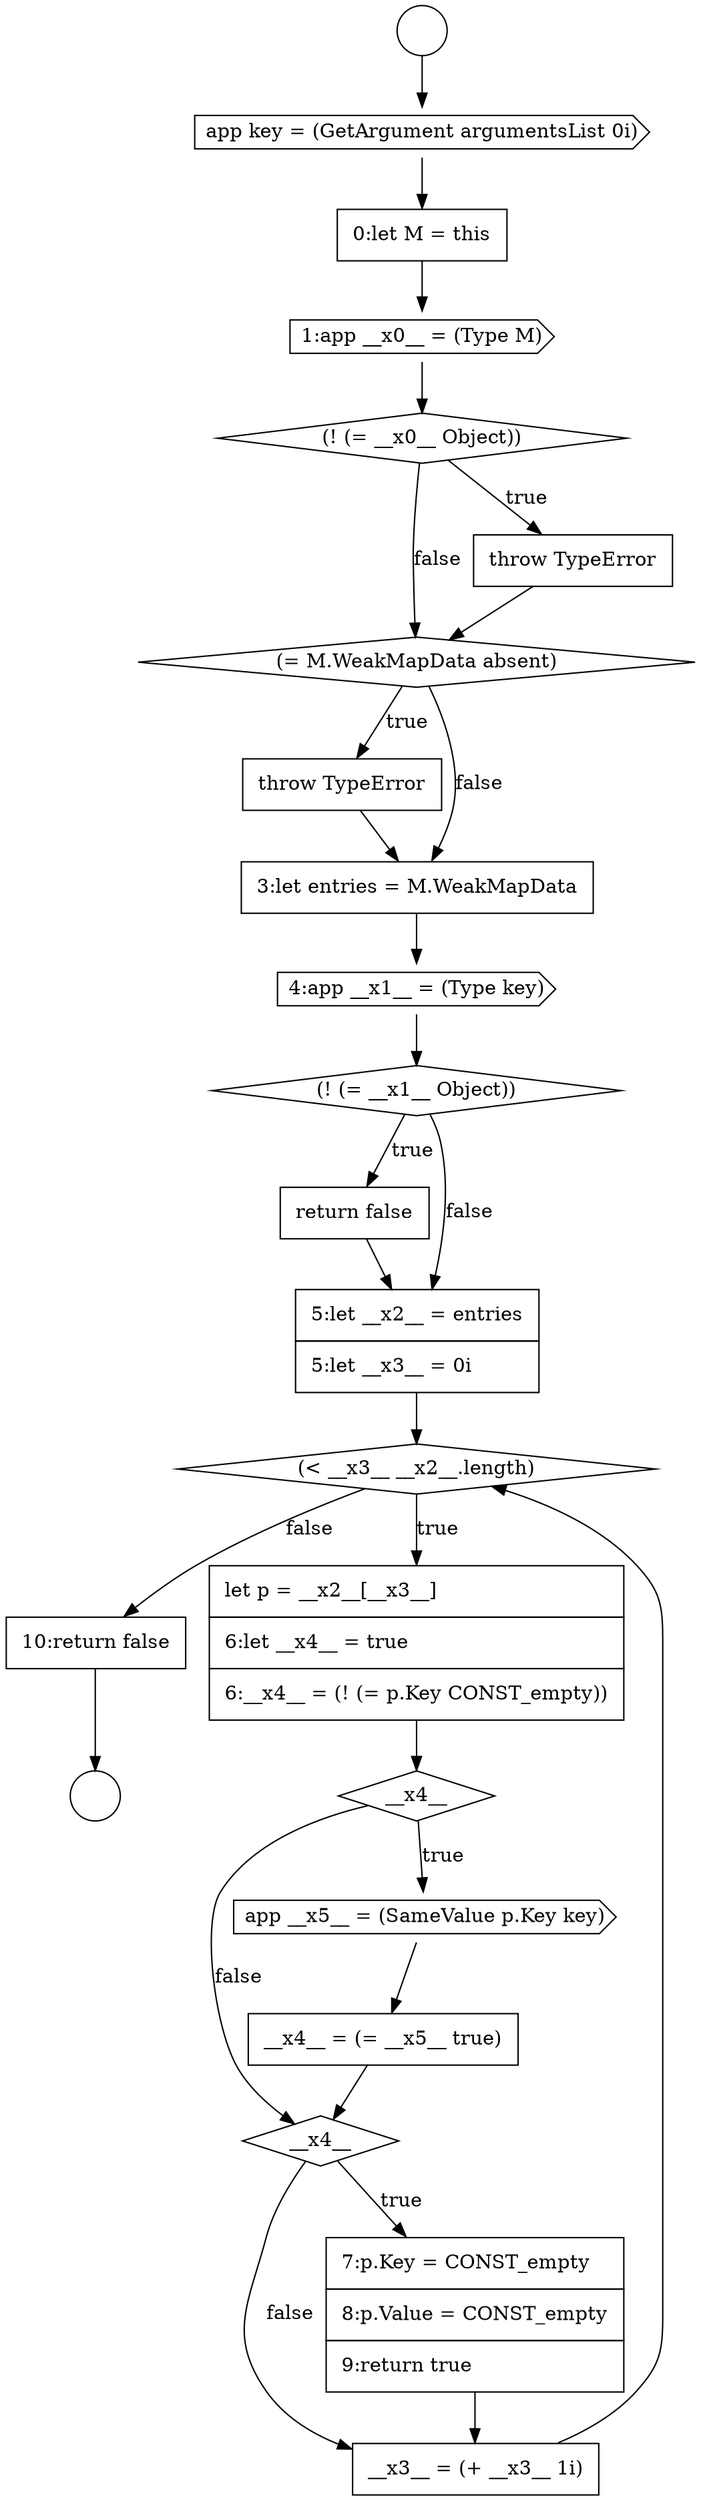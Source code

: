digraph {
  node15975 [shape=diamond, label=<<font color="black">(= M.WeakMapData absent)</font>> color="black" fillcolor="white" style=filled]
  node15986 [shape=none, margin=0, label=<<font color="black">
    <table border="0" cellborder="1" cellspacing="0" cellpadding="10">
      <tr><td align="left">__x4__ = (= __x5__ true)</td></tr>
    </table>
  </font>> color="black" fillcolor="white" style=filled]
  node15979 [shape=diamond, label=<<font color="black">(! (= __x1__ Object))</font>> color="black" fillcolor="white" style=filled]
  node15984 [shape=diamond, label=<<font color="black">__x4__</font>> color="black" fillcolor="white" style=filled]
  node15987 [shape=diamond, label=<<font color="black">__x4__</font>> color="black" fillcolor="white" style=filled]
  node15972 [shape=cds, label=<<font color="black">1:app __x0__ = (Type M)</font>> color="black" fillcolor="white" style=filled]
  node15976 [shape=none, margin=0, label=<<font color="black">
    <table border="0" cellborder="1" cellspacing="0" cellpadding="10">
      <tr><td align="left">throw TypeError</td></tr>
    </table>
  </font>> color="black" fillcolor="white" style=filled]
  node15968 [shape=circle label=" " color="black" fillcolor="white" style=filled]
  node15973 [shape=diamond, label=<<font color="black">(! (= __x0__ Object))</font>> color="black" fillcolor="white" style=filled]
  node15969 [shape=circle label=" " color="black" fillcolor="white" style=filled]
  node15982 [shape=diamond, label=<<font color="black">(&lt; __x3__ __x2__.length)</font>> color="black" fillcolor="white" style=filled]
  node15977 [shape=none, margin=0, label=<<font color="black">
    <table border="0" cellborder="1" cellspacing="0" cellpadding="10">
      <tr><td align="left">3:let entries = M.WeakMapData</td></tr>
    </table>
  </font>> color="black" fillcolor="white" style=filled]
  node15974 [shape=none, margin=0, label=<<font color="black">
    <table border="0" cellborder="1" cellspacing="0" cellpadding="10">
      <tr><td align="left">throw TypeError</td></tr>
    </table>
  </font>> color="black" fillcolor="white" style=filled]
  node15989 [shape=none, margin=0, label=<<font color="black">
    <table border="0" cellborder="1" cellspacing="0" cellpadding="10">
      <tr><td align="left">__x3__ = (+ __x3__ 1i)</td></tr>
    </table>
  </font>> color="black" fillcolor="white" style=filled]
  node15970 [shape=cds, label=<<font color="black">app key = (GetArgument argumentsList 0i)</font>> color="black" fillcolor="white" style=filled]
  node15985 [shape=cds, label=<<font color="black">app __x5__ = (SameValue p.Key key)</font>> color="black" fillcolor="white" style=filled]
  node15980 [shape=none, margin=0, label=<<font color="black">
    <table border="0" cellborder="1" cellspacing="0" cellpadding="10">
      <tr><td align="left">return false</td></tr>
    </table>
  </font>> color="black" fillcolor="white" style=filled]
  node15981 [shape=none, margin=0, label=<<font color="black">
    <table border="0" cellborder="1" cellspacing="0" cellpadding="10">
      <tr><td align="left">5:let __x2__ = entries</td></tr>
      <tr><td align="left">5:let __x3__ = 0i</td></tr>
    </table>
  </font>> color="black" fillcolor="white" style=filled]
  node15990 [shape=none, margin=0, label=<<font color="black">
    <table border="0" cellborder="1" cellspacing="0" cellpadding="10">
      <tr><td align="left">10:return false</td></tr>
    </table>
  </font>> color="black" fillcolor="white" style=filled]
  node15971 [shape=none, margin=0, label=<<font color="black">
    <table border="0" cellborder="1" cellspacing="0" cellpadding="10">
      <tr><td align="left">0:let M = this</td></tr>
    </table>
  </font>> color="black" fillcolor="white" style=filled]
  node15978 [shape=cds, label=<<font color="black">4:app __x1__ = (Type key)</font>> color="black" fillcolor="white" style=filled]
  node15983 [shape=none, margin=0, label=<<font color="black">
    <table border="0" cellborder="1" cellspacing="0" cellpadding="10">
      <tr><td align="left">let p = __x2__[__x3__]</td></tr>
      <tr><td align="left">6:let __x4__ = true</td></tr>
      <tr><td align="left">6:__x4__ = (! (= p.Key CONST_empty))</td></tr>
    </table>
  </font>> color="black" fillcolor="white" style=filled]
  node15988 [shape=none, margin=0, label=<<font color="black">
    <table border="0" cellborder="1" cellspacing="0" cellpadding="10">
      <tr><td align="left">7:p.Key = CONST_empty</td></tr>
      <tr><td align="left">8:p.Value = CONST_empty</td></tr>
      <tr><td align="left">9:return true</td></tr>
    </table>
  </font>> color="black" fillcolor="white" style=filled]
  node15980 -> node15981 [ color="black"]
  node15979 -> node15980 [label=<<font color="black">true</font>> color="black"]
  node15979 -> node15981 [label=<<font color="black">false</font>> color="black"]
  node15985 -> node15986 [ color="black"]
  node15968 -> node15970 [ color="black"]
  node15990 -> node15969 [ color="black"]
  node15977 -> node15978 [ color="black"]
  node15982 -> node15983 [label=<<font color="black">true</font>> color="black"]
  node15982 -> node15990 [label=<<font color="black">false</font>> color="black"]
  node15984 -> node15985 [label=<<font color="black">true</font>> color="black"]
  node15984 -> node15987 [label=<<font color="black">false</font>> color="black"]
  node15978 -> node15979 [ color="black"]
  node15981 -> node15982 [ color="black"]
  node15987 -> node15988 [label=<<font color="black">true</font>> color="black"]
  node15987 -> node15989 [label=<<font color="black">false</font>> color="black"]
  node15976 -> node15977 [ color="black"]
  node15971 -> node15972 [ color="black"]
  node15970 -> node15971 [ color="black"]
  node15983 -> node15984 [ color="black"]
  node15975 -> node15976 [label=<<font color="black">true</font>> color="black"]
  node15975 -> node15977 [label=<<font color="black">false</font>> color="black"]
  node15989 -> node15982 [ color="black"]
  node15973 -> node15974 [label=<<font color="black">true</font>> color="black"]
  node15973 -> node15975 [label=<<font color="black">false</font>> color="black"]
  node15986 -> node15987 [ color="black"]
  node15972 -> node15973 [ color="black"]
  node15988 -> node15989 [ color="black"]
  node15974 -> node15975 [ color="black"]
}
